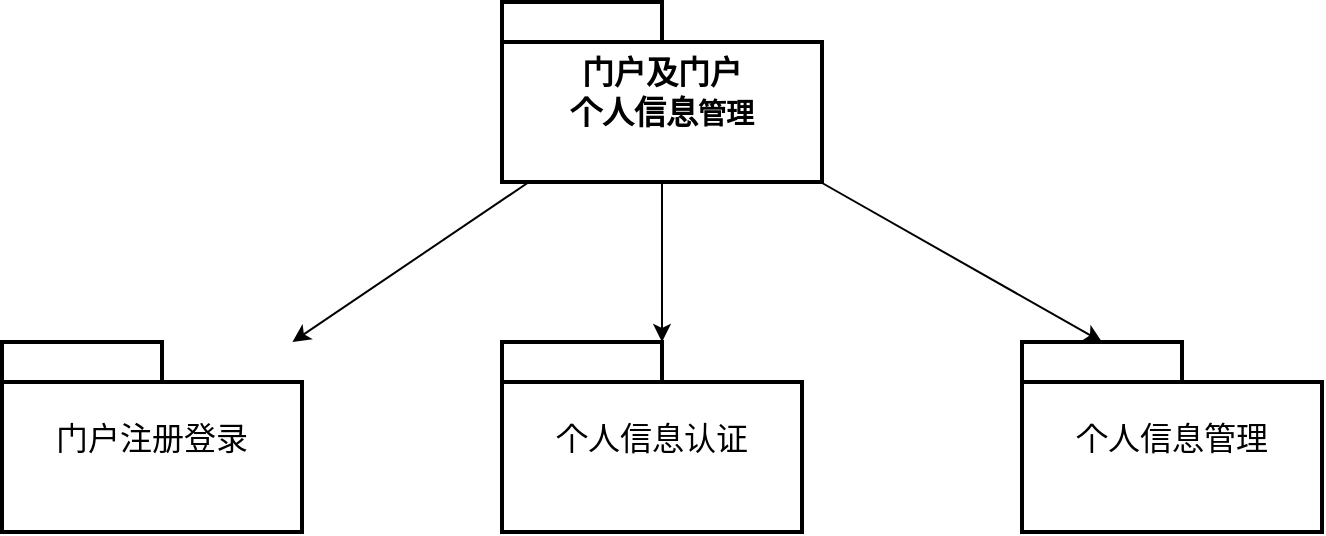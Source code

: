 <mxfile version="16.5.6" type="github">
  <diagram name="Page-1" id="929967ad-93f9-6ef4-fab6-5d389245f69c">
    <mxGraphModel dx="1038" dy="547" grid="1" gridSize="10" guides="1" tooltips="1" connect="1" arrows="1" fold="1" page="1" pageScale="1.5" pageWidth="1169" pageHeight="826" background="none" math="0" shadow="0">
      <root>
        <mxCell id="0" style=";html=1;" />
        <mxCell id="1" style=";html=1;" parent="0" />
        <mxCell id="5Co2nC2he4PfOPCk9Vea-6" value="" style="rounded=0;orthogonalLoop=1;jettySize=auto;html=1;" edge="1" parent="1" source="5Co2nC2he4PfOPCk9Vea-2" target="5Co2nC2he4PfOPCk9Vea-5">
          <mxGeometry relative="1" as="geometry" />
        </mxCell>
        <mxCell id="5Co2nC2he4PfOPCk9Vea-11" style="edgeStyle=none;rounded=0;orthogonalLoop=1;jettySize=auto;html=1;entryX=0;entryY=0;entryDx=40;entryDy=0;entryPerimeter=0;fontSize=16;" edge="1" parent="1" source="5Co2nC2he4PfOPCk9Vea-2" target="5Co2nC2he4PfOPCk9Vea-9">
          <mxGeometry relative="1" as="geometry" />
        </mxCell>
        <mxCell id="5Co2nC2he4PfOPCk9Vea-13" style="edgeStyle=none;rounded=0;orthogonalLoop=1;jettySize=auto;html=1;entryX=0;entryY=0;entryDx=80;entryDy=0;entryPerimeter=0;fontSize=16;" edge="1" parent="1" source="5Co2nC2he4PfOPCk9Vea-2" target="5Co2nC2he4PfOPCk9Vea-8">
          <mxGeometry relative="1" as="geometry" />
        </mxCell>
        <mxCell id="5Co2nC2he4PfOPCk9Vea-2" value="&lt;span style=&quot;font-weight: 700 ; font-size: 12pt&quot;&gt;门户&lt;/span&gt;&lt;span style=&quot;font-weight: 700 ; font-size: 12pt&quot;&gt;及&lt;/span&gt;&lt;span style=&quot;font-weight: 700 ; font-size: 12pt&quot;&gt;门户&lt;br&gt;个人&lt;/span&gt;&lt;span style=&quot;font-weight: 700 ; font-size: 12pt&quot;&gt;信息&lt;/span&gt;&lt;span style=&quot;font-weight: 700 ; font-size: 10.5pt&quot;&gt;管理&lt;/span&gt;" style="shape=folder;tabWidth=80;tabHeight=20;tabPosition=left;strokeWidth=2;html=1;whiteSpace=wrap;align=center;" vertex="1" parent="1">
          <mxGeometry x="360" y="360" width="160" height="90" as="geometry" />
        </mxCell>
        <mxCell id="5Co2nC2he4PfOPCk9Vea-5" value="&lt;p class=&quot;MsoNormal&quot; style=&quot;font-size: 16px;&quot;&gt;&lt;span style=&quot;font-size: 16px;&quot;&gt;门户&lt;/span&gt;&lt;span style=&quot;font-size: 16px;&quot;&gt;注册登录&lt;/span&gt;&lt;/p&gt;" style="shape=folder;tabWidth=80;tabHeight=20;tabPosition=left;strokeWidth=2;html=1;whiteSpace=wrap;align=center;fontSize=16;" vertex="1" parent="1">
          <mxGeometry x="110" y="530" width="150" height="95" as="geometry" />
        </mxCell>
        <mxCell id="5Co2nC2he4PfOPCk9Vea-8" value="&lt;p class=&quot;MsoNormal&quot; style=&quot;font-size: 16px;&quot;&gt;个人信息认证&lt;/p&gt;" style="shape=folder;tabWidth=80;tabHeight=20;tabPosition=left;strokeWidth=2;html=1;whiteSpace=wrap;align=center;fontSize=16;" vertex="1" parent="1">
          <mxGeometry x="360" y="530" width="150" height="95" as="geometry" />
        </mxCell>
        <mxCell id="5Co2nC2he4PfOPCk9Vea-9" value="&lt;p class=&quot;MsoNormal&quot; style=&quot;font-size: 16px;&quot;&gt;个人信息管理&lt;/p&gt;" style="shape=folder;tabWidth=80;tabHeight=20;tabPosition=left;strokeWidth=2;html=1;whiteSpace=wrap;align=center;fontSize=16;" vertex="1" parent="1">
          <mxGeometry x="620" y="530" width="150" height="95" as="geometry" />
        </mxCell>
      </root>
    </mxGraphModel>
  </diagram>
</mxfile>
